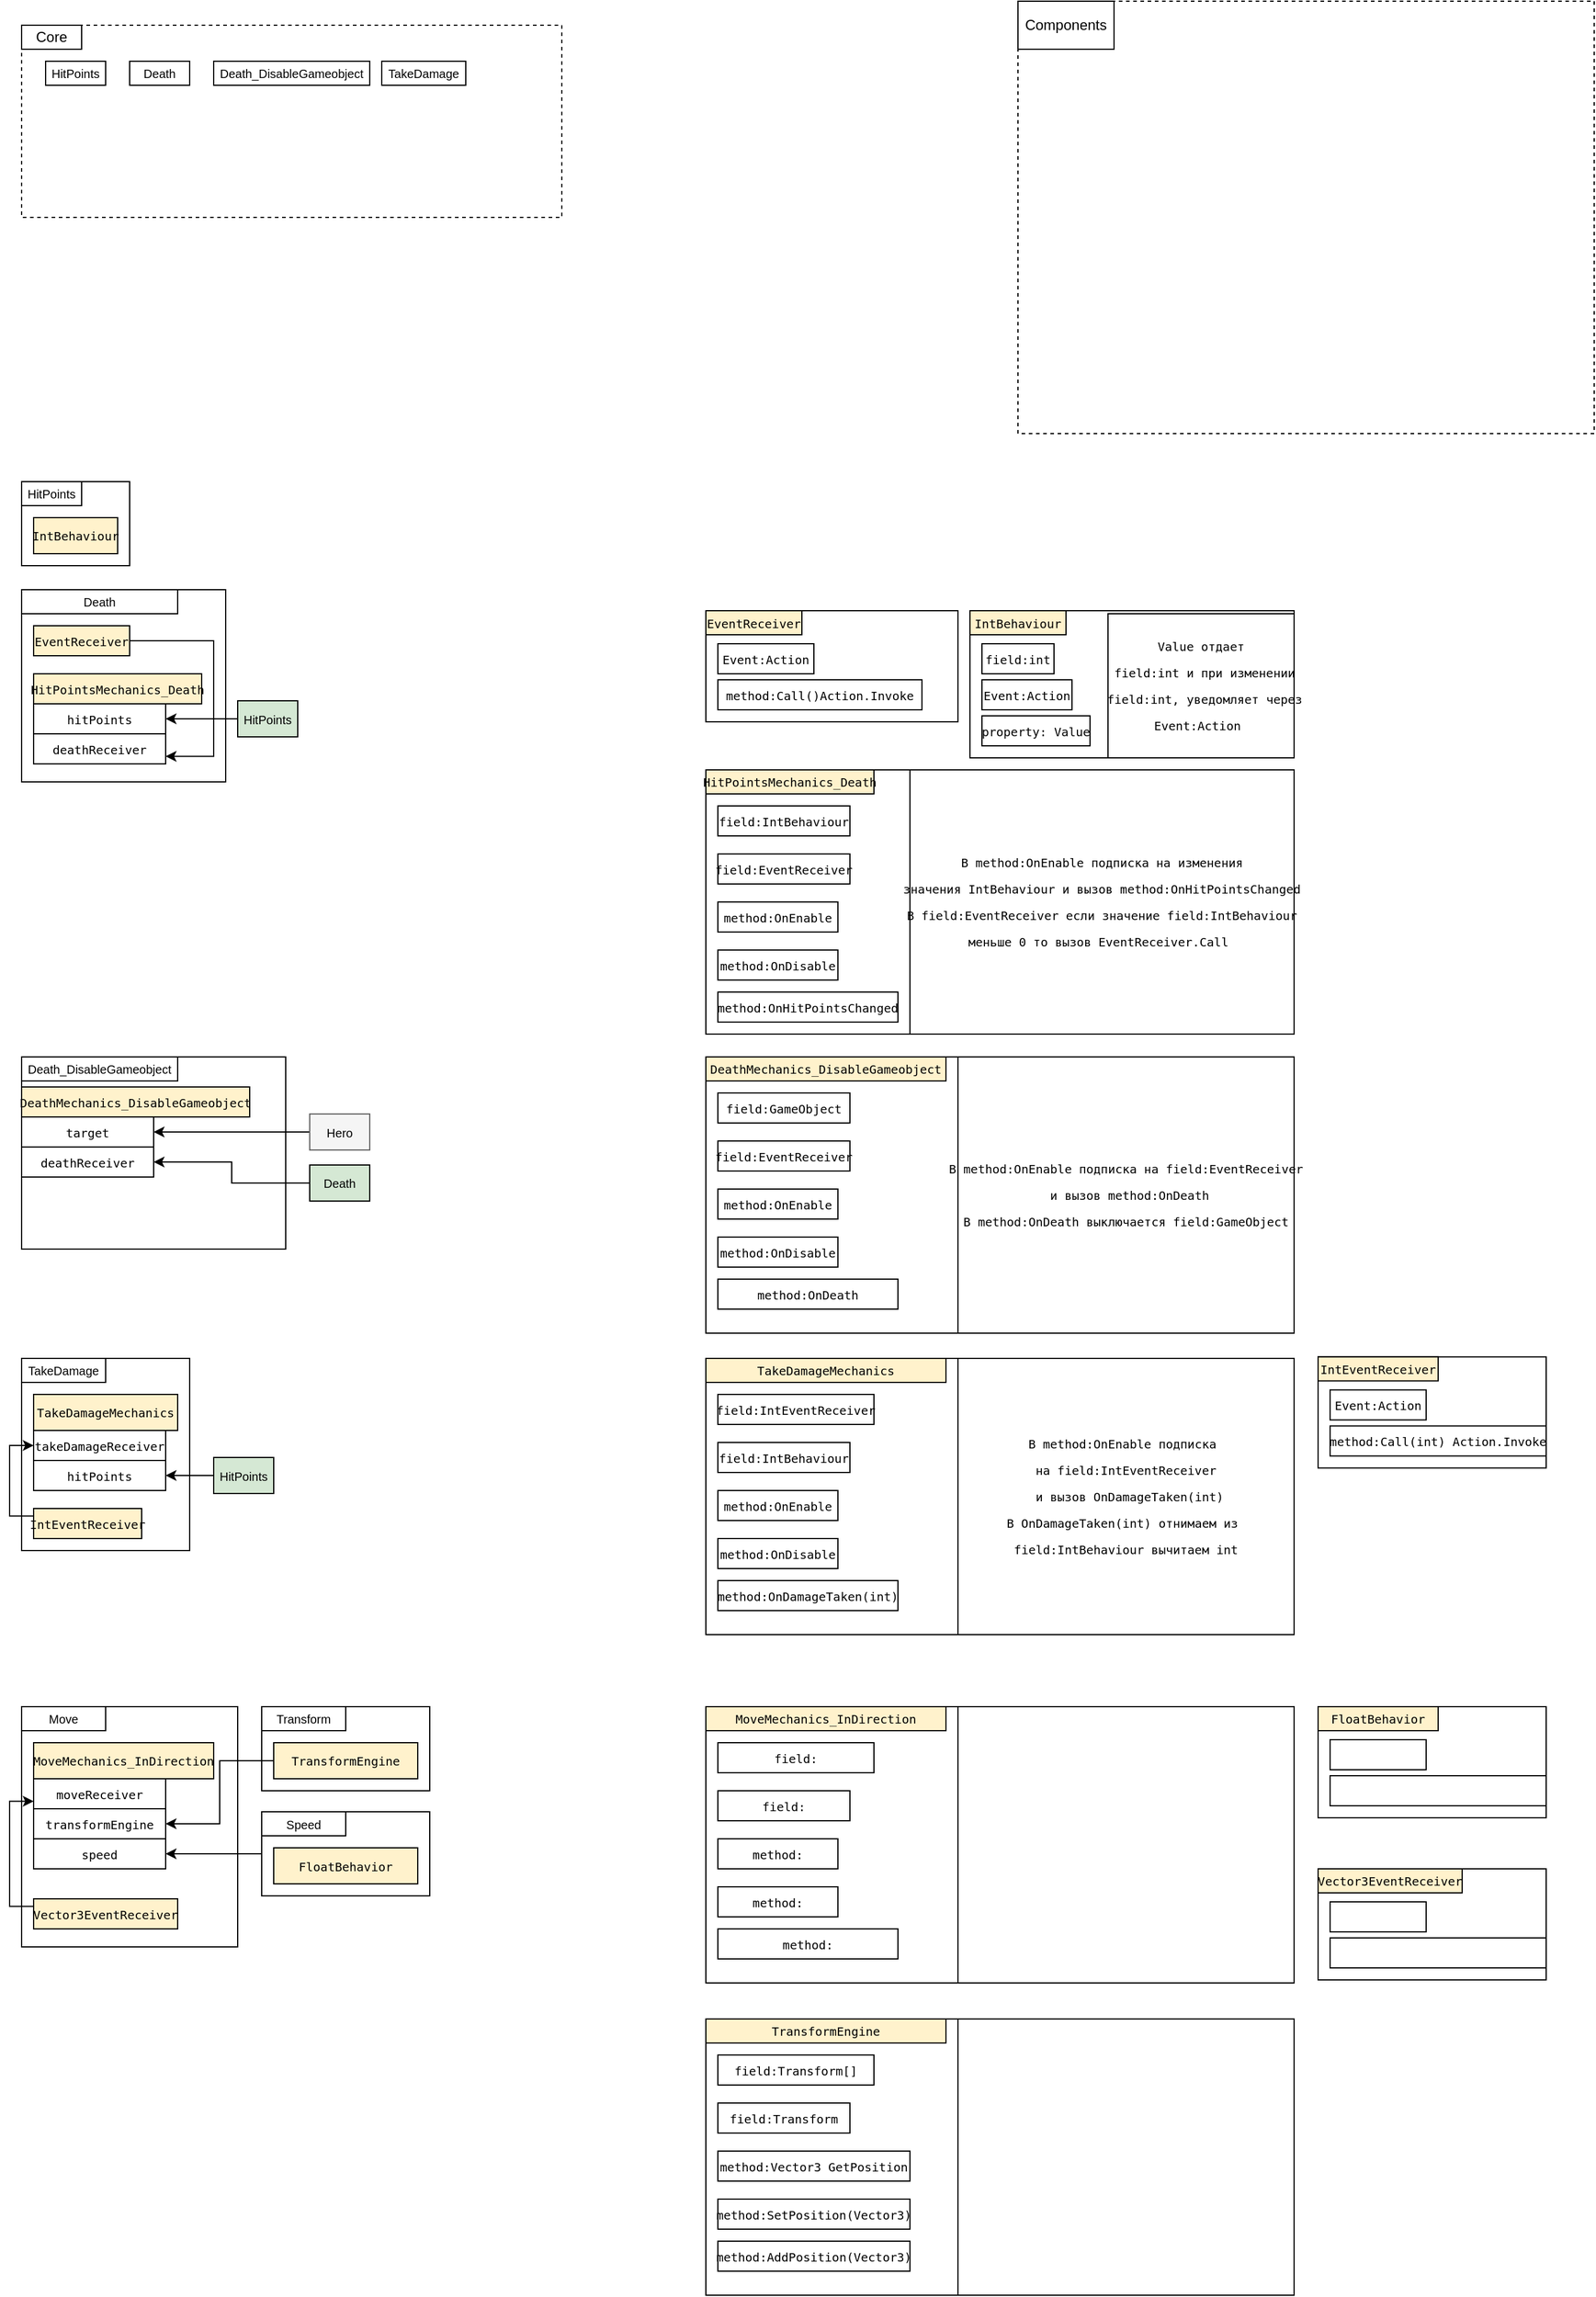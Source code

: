 <mxfile version="20.6.2" type="github">
  <diagram id="COCgU2y_MPERz97JsO5c" name="Страница 1">
    <mxGraphModel dx="1422" dy="762" grid="1" gridSize="10" guides="1" tooltips="1" connect="1" arrows="1" fold="1" page="1" pageScale="1" pageWidth="827" pageHeight="1169" math="0" shadow="0">
      <root>
        <mxCell id="0" />
        <mxCell id="1" parent="0" />
        <mxCell id="kXSp-0wj3QZkAN32-yHx-2" value="" style="rounded=0;whiteSpace=wrap;html=1;fillColor=none;fontColor=#000000;strokeColor=#000000;dashed=1;labelBackgroundColor=none;" parent="1" vertex="1">
          <mxGeometry x="80" y="80" width="450" height="160" as="geometry" />
        </mxCell>
        <mxCell id="kXSp-0wj3QZkAN32-yHx-3" value="Core" style="text;html=1;strokeColor=#000000;fillColor=none;align=center;verticalAlign=middle;whiteSpace=wrap;rounded=0;fontColor=#000000;labelBackgroundColor=none;" parent="1" vertex="1">
          <mxGeometry x="80" y="80" width="50" height="20" as="geometry" />
        </mxCell>
        <mxCell id="kXSp-0wj3QZkAN32-yHx-14" value="" style="rounded=0;whiteSpace=wrap;html=1;fillColor=none;fontColor=#000000;strokeColor=#000000;dashed=1;labelBackgroundColor=none;" parent="1" vertex="1">
          <mxGeometry x="910" y="60" width="480" height="360" as="geometry" />
        </mxCell>
        <mxCell id="kXSp-0wj3QZkAN32-yHx-15" value="Components" style="text;html=1;strokeColor=#000000;fillColor=none;align=center;verticalAlign=middle;whiteSpace=wrap;rounded=0;fontColor=#000000;labelBackgroundColor=none;" parent="1" vertex="1">
          <mxGeometry x="910" y="60" width="80" height="40" as="geometry" />
        </mxCell>
        <mxCell id="kXSp-0wj3QZkAN32-yHx-43" value="" style="rounded=0;whiteSpace=wrap;html=1;strokeColor=#000000;fontSize=10;fillColor=none;fontColor=#000000;labelBackgroundColor=none;" parent="1" vertex="1">
          <mxGeometry x="80" y="460" width="90" height="70" as="geometry" />
        </mxCell>
        <mxCell id="kXSp-0wj3QZkAN32-yHx-46" value="HitPoints" style="rounded=0;whiteSpace=wrap;html=1;strokeColor=#000000;fontSize=10;fillColor=none;fontColor=#000000;labelBackgroundColor=none;" parent="1" vertex="1">
          <mxGeometry x="80" y="460" width="50" height="20" as="geometry" />
        </mxCell>
        <mxCell id="kXSp-0wj3QZkAN32-yHx-49" value="&lt;pre style=&quot;font-family: Consolas, monospace;&quot;&gt;IntBehaviour&lt;/pre&gt;" style="rounded=0;whiteSpace=wrap;html=1;strokeColor=#000000;fontSize=10;fillColor=#fff2cc;labelBackgroundColor=none;fontColor=#000000;" parent="1" vertex="1">
          <mxGeometry x="90" y="490" width="70" height="30" as="geometry" />
        </mxCell>
        <mxCell id="kXSp-0wj3QZkAN32-yHx-70" value="" style="rounded=0;whiteSpace=wrap;html=1;strokeColor=#000000;fontSize=10;fillColor=none;fontColor=#000000;labelBackgroundColor=none;" parent="1" vertex="1">
          <mxGeometry x="650" y="700" width="490" height="220" as="geometry" />
        </mxCell>
        <mxCell id="kXSp-0wj3QZkAN32-yHx-71" value="&lt;pre style=&quot;font-family: Consolas, monospace;&quot;&gt;HitPointsMechanics_Death&lt;/pre&gt;" style="rounded=0;whiteSpace=wrap;html=1;strokeColor=#000000;fontSize=10;fillColor=#fff2cc;labelBackgroundColor=none;fontColor=#000000;" parent="1" vertex="1">
          <mxGeometry x="650" y="700" width="140" height="20" as="geometry" />
        </mxCell>
        <mxCell id="kXSp-0wj3QZkAN32-yHx-72" style="edgeStyle=orthogonalEdgeStyle;rounded=0;orthogonalLoop=1;jettySize=auto;html=1;exitX=1;exitY=0.5;exitDx=0;exitDy=0;fontSize=10;" parent="1" edge="1">
          <mxGeometry relative="1" as="geometry">
            <mxPoint x="170" y="605" as="sourcePoint" />
          </mxGeometry>
        </mxCell>
        <mxCell id="kXSp-0wj3QZkAN32-yHx-79" style="edgeStyle=orthogonalEdgeStyle;rounded=0;orthogonalLoop=1;jettySize=auto;html=1;exitX=1;exitY=0.75;exitDx=0;exitDy=0;entryX=-0.03;entryY=0.67;entryDx=0;entryDy=0;entryPerimeter=0;fontSize=10;" parent="1" edge="1">
          <mxGeometry relative="1" as="geometry">
            <mxPoint x="170" y="612.5" as="sourcePoint" />
          </mxGeometry>
        </mxCell>
        <mxCell id="kXSp-0wj3QZkAN32-yHx-81" value="&lt;pre style=&quot;font-family: Consolas, monospace;&quot;&gt;&lt;pre style=&quot;font-family: Consolas, monospace;&quot;&gt;field:IntBehaviour&lt;/pre&gt;&lt;/pre&gt;" style="rounded=0;whiteSpace=wrap;html=1;strokeColor=#000000;fontSize=10;fillColor=none;fontColor=#000000;labelBackgroundColor=none;" parent="1" vertex="1">
          <mxGeometry x="660" y="730" width="110" height="25" as="geometry" />
        </mxCell>
        <mxCell id="kXSp-0wj3QZkAN32-yHx-83" value="&lt;pre style=&quot;font-family: Consolas, monospace;&quot;&gt;&lt;pre style=&quot;font-family: Consolas, monospace;&quot;&gt;field:EventReceiver&lt;/pre&gt;&lt;/pre&gt;" style="rounded=0;whiteSpace=wrap;html=1;strokeColor=#000000;fontSize=10;fillColor=none;fontColor=#000000;labelBackgroundColor=none;" parent="1" vertex="1">
          <mxGeometry x="660" y="770" width="110" height="25" as="geometry" />
        </mxCell>
        <mxCell id="kXSp-0wj3QZkAN32-yHx-191" style="edgeStyle=orthogonalEdgeStyle;rounded=0;orthogonalLoop=1;jettySize=auto;html=1;exitX=0;exitY=0.5;exitDx=0;exitDy=0;entryX=1;entryY=0.5;entryDx=0;entryDy=0;labelBackgroundColor=none;fontSize=10;fontColor=#000000;strokeColor=#000000;" parent="1" source="kXSp-0wj3QZkAN32-yHx-86" target="kXSp-0wj3QZkAN32-yHx-189" edge="1">
          <mxGeometry relative="1" as="geometry" />
        </mxCell>
        <mxCell id="kXSp-0wj3QZkAN32-yHx-86" value="&lt;pre style=&quot;font-family: Consolas, monospace;&quot;&gt;&lt;pre style=&quot;font-family: Consolas, monospace;&quot;&gt;&lt;span style=&quot;font-family: Helvetica;&quot;&gt;HitPoints&lt;/span&gt;&lt;br&gt;&lt;/pre&gt;&lt;/pre&gt;" style="rounded=0;whiteSpace=wrap;html=1;strokeColor=#000000;fontSize=10;fillColor=#d5e8d4;labelBackgroundColor=none;fontColor=#000000;" parent="1" vertex="1">
          <mxGeometry x="260" y="642.5" width="50" height="30" as="geometry" />
        </mxCell>
        <mxCell id="kXSp-0wj3QZkAN32-yHx-89" value="&lt;pre style=&quot;font-family: Consolas, monospace;&quot;&gt;&lt;pre style=&quot;font-family: Consolas, monospace;&quot;&gt;&lt;span style=&quot;&quot;&gt;method:&lt;/span&gt;OnHitPointsChanged&lt;/pre&gt;&lt;/pre&gt;" style="rounded=0;whiteSpace=wrap;html=1;strokeColor=#000000;fontSize=10;fillColor=none;fontColor=#000000;labelBackgroundColor=none;" parent="1" vertex="1">
          <mxGeometry x="660" y="885" width="150" height="25" as="geometry" />
        </mxCell>
        <mxCell id="kXSp-0wj3QZkAN32-yHx-108" value="" style="rounded=0;whiteSpace=wrap;html=1;strokeColor=#000000;fontSize=10;fillColor=none;fontColor=#000000;labelBackgroundColor=none;" parent="1" vertex="1">
          <mxGeometry x="80" y="550" width="170" height="160" as="geometry" />
        </mxCell>
        <mxCell id="kXSp-0wj3QZkAN32-yHx-109" value="Death" style="rounded=0;whiteSpace=wrap;html=1;strokeColor=#000000;fontSize=10;fillColor=none;fontColor=#000000;labelBackgroundColor=none;" parent="1" vertex="1">
          <mxGeometry x="80" y="550" width="130" height="20" as="geometry" />
        </mxCell>
        <mxCell id="kXSp-0wj3QZkAN32-yHx-121" value="&lt;pre style=&quot;font-family: Consolas, monospace;&quot;&gt;&lt;pre style=&quot;font-family: Consolas, monospace;&quot;&gt;method:&lt;span style=&quot;&quot;&gt;OnDisable&lt;/span&gt;&lt;/pre&gt;&lt;/pre&gt;" style="rounded=0;whiteSpace=wrap;html=1;strokeColor=#000000;fontSize=10;fillColor=none;fontColor=#000000;labelBackgroundColor=none;" parent="1" vertex="1">
          <mxGeometry x="660" y="850" width="100" height="25" as="geometry" />
        </mxCell>
        <mxCell id="kXSp-0wj3QZkAN32-yHx-132" value="" style="rounded=0;whiteSpace=wrap;html=1;strokeColor=#000000;fontSize=10;fillColor=none;fontColor=#000000;labelBackgroundColor=none;" parent="1" vertex="1">
          <mxGeometry x="650" y="567.5" width="210" height="92.5" as="geometry" />
        </mxCell>
        <mxCell id="kXSp-0wj3QZkAN32-yHx-133" value="&lt;pre style=&quot;font-family: Consolas, monospace;&quot;&gt;EventReceiver&lt;/pre&gt;" style="rounded=0;whiteSpace=wrap;html=1;strokeColor=#000000;fontSize=10;fillColor=#fff2cc;labelBackgroundColor=none;fontColor=#000000;" parent="1" vertex="1">
          <mxGeometry x="650" y="567.5" width="80" height="20" as="geometry" />
        </mxCell>
        <mxCell id="kXSp-0wj3QZkAN32-yHx-135" value="&lt;pre style=&quot;font-family: Consolas, monospace;&quot;&gt;&lt;pre style=&quot;font-family: Consolas, monospace;&quot;&gt;&lt;span style=&quot;&quot;&gt;Event:&lt;/span&gt;Action&lt;/pre&gt;&lt;/pre&gt;" style="rounded=0;whiteSpace=wrap;html=1;strokeColor=#000000;fontSize=10;fillColor=none;fontColor=#000000;labelBackgroundColor=none;" parent="1" vertex="1">
          <mxGeometry x="660" y="595" width="80" height="25" as="geometry" />
        </mxCell>
        <mxCell id="kXSp-0wj3QZkAN32-yHx-136" value="&lt;pre style=&quot;font-family: Consolas, monospace;&quot;&gt;&lt;pre style=&quot;font-family: Consolas, monospace;&quot;&gt;method:Call()Action.Invoke&lt;/pre&gt;&lt;/pre&gt;" style="rounded=0;whiteSpace=wrap;html=1;strokeColor=#000000;fontSize=10;fillColor=none;fontColor=#000000;labelBackgroundColor=none;" parent="1" vertex="1">
          <mxGeometry x="660" y="625" width="170" height="25" as="geometry" />
        </mxCell>
        <mxCell id="kXSp-0wj3QZkAN32-yHx-137" value="" style="rounded=0;whiteSpace=wrap;html=1;strokeColor=#000000;fontSize=10;fillColor=none;fontColor=#000000;labelBackgroundColor=none;" parent="1" vertex="1">
          <mxGeometry x="870" y="567.5" width="270" height="122.5" as="geometry" />
        </mxCell>
        <mxCell id="kXSp-0wj3QZkAN32-yHx-138" value="&lt;pre style=&quot;font-family: Consolas, monospace;&quot;&gt;IntBehaviour&lt;/pre&gt;" style="rounded=0;whiteSpace=wrap;html=1;strokeColor=#000000;fontSize=10;fillColor=#fff2cc;labelBackgroundColor=none;fontColor=#000000;" parent="1" vertex="1">
          <mxGeometry x="870" y="567.5" width="80" height="20" as="geometry" />
        </mxCell>
        <mxCell id="kXSp-0wj3QZkAN32-yHx-139" value="&lt;pre style=&quot;font-family: Consolas, monospace;&quot;&gt;&lt;pre style=&quot;font-family: Consolas, monospace;&quot;&gt;&lt;pre style=&quot;font-family: Consolas, monospace;&quot;&gt;field:&lt;span style=&quot;&quot;&gt;int&lt;/span&gt;&lt;/pre&gt;&lt;/pre&gt;&lt;/pre&gt;" style="rounded=0;whiteSpace=wrap;html=1;strokeColor=#000000;fontSize=10;fillColor=none;fontColor=#000000;labelBackgroundColor=none;" parent="1" vertex="1">
          <mxGeometry x="880" y="595" width="60" height="25" as="geometry" />
        </mxCell>
        <mxCell id="kXSp-0wj3QZkAN32-yHx-140" value="&lt;pre style=&quot;font-family: Consolas, monospace;&quot;&gt;&lt;pre style=&quot;font-family: Consolas, monospace;&quot;&gt;&lt;pre style=&quot;font-family: Consolas, monospace;&quot;&gt;Event:Action&lt;/pre&gt;&lt;/pre&gt;&lt;/pre&gt;" style="rounded=0;whiteSpace=wrap;html=1;strokeColor=#000000;fontSize=10;fillColor=none;fontColor=#000000;labelBackgroundColor=none;" parent="1" vertex="1">
          <mxGeometry x="880" y="625" width="75" height="25" as="geometry" />
        </mxCell>
        <mxCell id="kXSp-0wj3QZkAN32-yHx-141" value="&lt;pre style=&quot;font-family: Consolas, monospace;&quot;&gt;&lt;pre style=&quot;font-family: Consolas, monospace;&quot;&gt;&lt;pre style=&quot;font-family: Consolas, monospace;&quot;&gt;&lt;pre style=&quot;font-family: Consolas, monospace;&quot;&gt;&lt;span style=&quot;&quot;&gt;property: &lt;/span&gt;Value&lt;/pre&gt;&lt;/pre&gt;&lt;/pre&gt;&lt;/pre&gt;" style="rounded=0;whiteSpace=wrap;html=1;strokeColor=#000000;fontSize=10;fillColor=none;fontColor=#000000;labelBackgroundColor=none;" parent="1" vertex="1">
          <mxGeometry x="880" y="655" width="90" height="25" as="geometry" />
        </mxCell>
        <mxCell id="kXSp-0wj3QZkAN32-yHx-192" style="edgeStyle=orthogonalEdgeStyle;rounded=0;orthogonalLoop=1;jettySize=auto;html=1;exitX=1;exitY=0.5;exitDx=0;exitDy=0;entryX=1;entryY=0.75;entryDx=0;entryDy=0;labelBackgroundColor=none;fontSize=10;fontColor=#000000;strokeColor=#000000;" parent="1" source="kXSp-0wj3QZkAN32-yHx-161" target="kXSp-0wj3QZkAN32-yHx-190" edge="1">
          <mxGeometry relative="1" as="geometry">
            <Array as="points">
              <mxPoint x="240" y="593" />
              <mxPoint x="240" y="689" />
            </Array>
          </mxGeometry>
        </mxCell>
        <mxCell id="kXSp-0wj3QZkAN32-yHx-161" value="&lt;pre style=&quot;font-family: Consolas, monospace;&quot;&gt;&lt;pre style=&quot;font-family: Consolas, monospace;&quot;&gt;EventReceiver&lt;/pre&gt;&lt;/pre&gt;" style="rounded=0;whiteSpace=wrap;html=1;strokeColor=#000000;fontSize=10;fillColor=#fff2cc;labelBackgroundColor=none;fontColor=#000000;" parent="1" vertex="1">
          <mxGeometry x="90" y="580" width="80" height="25" as="geometry" />
        </mxCell>
        <mxCell id="kXSp-0wj3QZkAN32-yHx-174" value="&lt;pre style=&quot;font-family: Consolas, monospace;&quot;&gt;&lt;pre style=&quot;font-family: Consolas, monospace;&quot;&gt;method:&lt;span style=&quot;&quot;&gt;OnEnable&lt;/span&gt;&lt;/pre&gt;&lt;/pre&gt;" style="rounded=0;whiteSpace=wrap;html=1;strokeColor=#000000;fontSize=10;fillColor=none;fontColor=#000000;labelBackgroundColor=none;" parent="1" vertex="1">
          <mxGeometry x="660" y="810" width="100" height="25" as="geometry" />
        </mxCell>
        <mxCell id="kXSp-0wj3QZkAN32-yHx-176" value="HitPoints" style="rounded=0;whiteSpace=wrap;html=1;strokeColor=#000000;fontSize=10;fillColor=none;fontColor=#000000;labelBackgroundColor=none;" parent="1" vertex="1">
          <mxGeometry x="100" y="110" width="50" height="20" as="geometry" />
        </mxCell>
        <mxCell id="kXSp-0wj3QZkAN32-yHx-188" value="&lt;pre style=&quot;font-family: Consolas, monospace;&quot;&gt;&lt;pre style=&quot;font-family: Consolas, monospace;&quot;&gt;HitPointsMechanics_Death&lt;/pre&gt;&lt;/pre&gt;" style="rounded=0;whiteSpace=wrap;html=1;strokeColor=#000000;fontSize=10;fillColor=#fff2cc;labelBackgroundColor=none;fontColor=#000000;" parent="1" vertex="1">
          <mxGeometry x="90" y="620" width="140" height="25" as="geometry" />
        </mxCell>
        <mxCell id="kXSp-0wj3QZkAN32-yHx-189" value="&lt;pre style=&quot;font-family: Consolas, monospace;&quot;&gt;&lt;pre style=&quot;font-family: Consolas, monospace;&quot;&gt;&lt;pre style=&quot;font-family: Consolas, monospace;&quot;&gt;&lt;span style=&quot;&quot;&gt;hitPoints&lt;/span&gt;&lt;/pre&gt;&lt;/pre&gt;&lt;/pre&gt;" style="rounded=0;whiteSpace=wrap;html=1;strokeColor=#000000;fontSize=10;fillColor=none;fontColor=#000000;labelBackgroundColor=none;" parent="1" vertex="1">
          <mxGeometry x="90" y="645" width="110" height="25" as="geometry" />
        </mxCell>
        <mxCell id="kXSp-0wj3QZkAN32-yHx-190" value="&lt;pre style=&quot;font-family: Consolas, monospace;&quot;&gt;&lt;pre style=&quot;font-family: Consolas, monospace;&quot;&gt;&lt;pre style=&quot;font-family: Consolas, monospace;&quot;&gt;deathReceiver&lt;/pre&gt;&lt;/pre&gt;&lt;/pre&gt;" style="rounded=0;whiteSpace=wrap;html=1;strokeColor=#000000;fontSize=10;fillColor=none;fontColor=#000000;labelBackgroundColor=none;" parent="1" vertex="1">
          <mxGeometry x="90" y="670" width="110" height="25" as="geometry" />
        </mxCell>
        <mxCell id="kXSp-0wj3QZkAN32-yHx-195" value="" style="rounded=0;whiteSpace=wrap;html=1;strokeColor=#000000;fontSize=10;fillColor=none;fontColor=#000000;labelBackgroundColor=none;" parent="1" vertex="1">
          <mxGeometry x="650" y="939" width="490" height="230" as="geometry" />
        </mxCell>
        <mxCell id="kXSp-0wj3QZkAN32-yHx-196" value="&lt;pre style=&quot;font-family: Consolas, monospace;&quot;&gt;&lt;pre style=&quot;font-family: Consolas, monospace;&quot;&gt;&lt;span style=&quot;&quot;&gt;DeathMechanics_DisableGameobject&lt;/span&gt;&lt;/pre&gt;&lt;/pre&gt;" style="rounded=0;whiteSpace=wrap;html=1;strokeColor=#000000;fontSize=10;fillColor=#fff2cc;labelBackgroundColor=none;fontColor=#000000;" parent="1" vertex="1">
          <mxGeometry x="650" y="939" width="200" height="20" as="geometry" />
        </mxCell>
        <mxCell id="kXSp-0wj3QZkAN32-yHx-198" value="&lt;pre style=&quot;font-family: Consolas, monospace;&quot;&gt;&lt;pre style=&quot;font-family: Consolas, monospace;&quot;&gt;field:GameObject&lt;/pre&gt;&lt;/pre&gt;" style="rounded=0;whiteSpace=wrap;html=1;strokeColor=#000000;fontSize=10;fillColor=none;fontColor=#000000;labelBackgroundColor=none;" parent="1" vertex="1">
          <mxGeometry x="660" y="969" width="110" height="25" as="geometry" />
        </mxCell>
        <mxCell id="kXSp-0wj3QZkAN32-yHx-199" value="&lt;pre style=&quot;font-family: Consolas, monospace;&quot;&gt;&lt;pre style=&quot;font-family: Consolas, monospace;&quot;&gt;field:EventReceiver&lt;/pre&gt;&lt;/pre&gt;" style="rounded=0;whiteSpace=wrap;html=1;strokeColor=#000000;fontSize=10;fillColor=none;fontColor=#000000;labelBackgroundColor=none;" parent="1" vertex="1">
          <mxGeometry x="660" y="1009" width="110" height="25" as="geometry" />
        </mxCell>
        <mxCell id="kXSp-0wj3QZkAN32-yHx-201" value="&lt;pre style=&quot;font-family: Consolas, monospace;&quot;&gt;&lt;pre style=&quot;font-family: Consolas, monospace;&quot;&gt;&lt;span style=&quot;&quot;&gt;method:&lt;/span&gt;OnDeath&lt;/pre&gt;&lt;/pre&gt;" style="rounded=0;whiteSpace=wrap;html=1;strokeColor=#000000;fontSize=10;fillColor=none;fontColor=#000000;labelBackgroundColor=none;" parent="1" vertex="1">
          <mxGeometry x="660" y="1124" width="150" height="25" as="geometry" />
        </mxCell>
        <mxCell id="kXSp-0wj3QZkAN32-yHx-203" value="&lt;pre style=&quot;font-family: Consolas, monospace;&quot;&gt;&lt;pre style=&quot;font-family: Consolas, monospace;&quot;&gt;method:&lt;span style=&quot;&quot;&gt;OnDisable&lt;/span&gt;&lt;/pre&gt;&lt;/pre&gt;" style="rounded=0;whiteSpace=wrap;html=1;strokeColor=#000000;fontSize=10;fillColor=none;fontColor=#000000;labelBackgroundColor=none;" parent="1" vertex="1">
          <mxGeometry x="660" y="1089" width="100" height="25" as="geometry" />
        </mxCell>
        <mxCell id="kXSp-0wj3QZkAN32-yHx-205" value="&lt;pre style=&quot;font-family: Consolas, monospace;&quot;&gt;&lt;pre style=&quot;font-family: Consolas, monospace;&quot;&gt;method:&lt;span style=&quot;&quot;&gt;OnEnable&lt;/span&gt;&lt;/pre&gt;&lt;/pre&gt;" style="rounded=0;whiteSpace=wrap;html=1;strokeColor=#000000;fontSize=10;fillColor=none;fontColor=#000000;labelBackgroundColor=none;" parent="1" vertex="1">
          <mxGeometry x="660" y="1049" width="100" height="25" as="geometry" />
        </mxCell>
        <mxCell id="kXSp-0wj3QZkAN32-yHx-214" value="&lt;pre style=&quot;font-family: Consolas, monospace;&quot;&gt;&lt;pre style=&quot;font-family: Consolas, monospace;&quot;&gt;&lt;pre style=&quot;font-family: Consolas, monospace;&quot;&gt;&lt;span style=&quot;&quot;&gt;Value&lt;/span&gt; отдает&lt;/pre&gt;&lt;pre style=&quot;font-family: Consolas, monospace;&quot;&gt; field:&lt;span style=&quot;&quot;&gt;int и при изменении&lt;/span&gt;&lt;/pre&gt;&lt;pre style=&quot;font-family: Consolas, monospace;&quot;&gt;&lt;span style=&quot;&quot;&gt; &lt;/span&gt;field:&lt;span style=&quot;&quot;&gt;int, уведомляет через&lt;/span&gt;&lt;/pre&gt;&lt;pre style=&quot;font-family: Consolas, monospace;&quot;&gt;Event:Action&lt;span style=&quot;&quot;&gt; &lt;/span&gt;&lt;/pre&gt;&lt;/pre&gt;&lt;/pre&gt;" style="rounded=0;whiteSpace=wrap;html=1;strokeColor=#000000;fontSize=10;fillColor=none;fontColor=#000000;labelBackgroundColor=none;" parent="1" vertex="1">
          <mxGeometry x="985" y="570" width="155" height="120" as="geometry" />
        </mxCell>
        <mxCell id="kXSp-0wj3QZkAN32-yHx-215" value="&lt;pre style=&quot;font-family: Consolas, monospace;&quot;&gt;&lt;pre style=&quot;font-family: Consolas, monospace;&quot;&gt;В method:OnEnable подписка на изменения&lt;/pre&gt;&lt;pre style=&quot;font-family: Consolas, monospace;&quot;&gt; значения IntBehaviour и вызов method:&lt;span style=&quot;&quot;&gt;OnHitPointsChanged&lt;/span&gt; &lt;/pre&gt;&lt;pre style=&quot;font-family: Consolas, monospace;&quot;&gt;В field:EventReceiver если значение field:IntBehaviour&lt;/pre&gt;&lt;pre style=&quot;font-family: Consolas, monospace;&quot;&gt;меньше 0 то вызов EventReceiver.Call &lt;/pre&gt;&lt;/pre&gt;" style="rounded=0;whiteSpace=wrap;html=1;strokeColor=#000000;fontSize=10;fillColor=none;fontColor=#000000;labelBackgroundColor=none;" parent="1" vertex="1">
          <mxGeometry x="820" y="700" width="320" height="220" as="geometry" />
        </mxCell>
        <mxCell id="kXSp-0wj3QZkAN32-yHx-216" value="&lt;pre style=&quot;font-family: Consolas, monospace;&quot;&gt;&lt;pre style=&quot;font-family: Consolas, monospace;&quot;&gt;В method:OnEnable подписка на field:EventReceiver&lt;/pre&gt;&lt;pre style=&quot;font-family: Consolas, monospace;&quot;&gt; и вызов method:&lt;span style=&quot;&quot;&gt;OnDeath&lt;/span&gt;&lt;/pre&gt;&lt;pre style=&quot;font-family: Consolas, monospace;&quot;&gt;В method:&lt;span style=&quot;&quot;&gt;OnDeath выключается &lt;/span&gt;field:GameObject&lt;/pre&gt;&lt;/pre&gt;" style="rounded=0;whiteSpace=wrap;html=1;strokeColor=#000000;fontSize=10;fillColor=none;fontColor=#000000;labelBackgroundColor=none;" parent="1" vertex="1">
          <mxGeometry x="860" y="939" width="280" height="230" as="geometry" />
        </mxCell>
        <mxCell id="kXSp-0wj3QZkAN32-yHx-220" value="Death_DisableGameobject" style="rounded=0;whiteSpace=wrap;html=1;strokeColor=#000000;fontSize=10;fillColor=none;fontColor=#000000;labelBackgroundColor=none;" parent="1" vertex="1">
          <mxGeometry x="80" y="939" width="130" height="20" as="geometry" />
        </mxCell>
        <mxCell id="kXSp-0wj3QZkAN32-yHx-222" value="&lt;pre style=&quot;font-family: Consolas, monospace;&quot;&gt;&lt;pre style=&quot;font-family: Consolas, monospace;&quot;&gt;&lt;pre style=&quot;font-family: Consolas, monospace;&quot;&gt;&lt;span style=&quot;&quot;&gt;DeathMechanics_DisableGameobject&lt;/span&gt;&lt;/pre&gt;&lt;/pre&gt;&lt;/pre&gt;" style="rounded=0;whiteSpace=wrap;html=1;strokeColor=#000000;fontSize=10;fillColor=#fff2cc;labelBackgroundColor=none;fontColor=#000000;" parent="1" vertex="1">
          <mxGeometry x="80" y="964" width="190" height="25" as="geometry" />
        </mxCell>
        <mxCell id="kXSp-0wj3QZkAN32-yHx-219" value="" style="rounded=0;whiteSpace=wrap;html=1;strokeColor=#000000;fontSize=10;fillColor=none;fontColor=#000000;labelBackgroundColor=none;" parent="1" vertex="1">
          <mxGeometry x="80" y="939" width="220" height="160" as="geometry" />
        </mxCell>
        <mxCell id="kXSp-0wj3QZkAN32-yHx-229" value="&lt;pre style=&quot;font-family: Consolas, monospace;&quot;&gt;&lt;pre style=&quot;font-family: Consolas, monospace;&quot;&gt;&lt;pre style=&quot;font-family: Consolas, monospace;&quot;&gt;target&lt;/pre&gt;&lt;/pre&gt;&lt;/pre&gt;" style="rounded=0;whiteSpace=wrap;html=1;strokeColor=#000000;fontSize=10;fillColor=none;fontColor=#000000;labelBackgroundColor=none;" parent="1" vertex="1">
          <mxGeometry x="80" y="989" width="110" height="25" as="geometry" />
        </mxCell>
        <mxCell id="kXSp-0wj3QZkAN32-yHx-230" value="&lt;pre style=&quot;font-family: Consolas, monospace;&quot;&gt;&lt;pre style=&quot;font-family: Consolas, monospace;&quot;&gt;&lt;pre style=&quot;font-family: Consolas, monospace;&quot;&gt;&lt;pre style=&quot;font-family: Consolas, monospace;&quot;&gt;&lt;span style=&quot;&quot;&gt;deathReceiver&lt;/span&gt;&lt;/pre&gt;&lt;/pre&gt;&lt;/pre&gt;&lt;/pre&gt;" style="rounded=0;whiteSpace=wrap;html=1;strokeColor=#000000;fontSize=10;fillColor=none;fontColor=#000000;labelBackgroundColor=none;" parent="1" vertex="1">
          <mxGeometry x="80" y="1014" width="110" height="25" as="geometry" />
        </mxCell>
        <mxCell id="kXSp-0wj3QZkAN32-yHx-232" style="edgeStyle=orthogonalEdgeStyle;rounded=0;orthogonalLoop=1;jettySize=auto;html=1;exitX=0;exitY=0.5;exitDx=0;exitDy=0;entryX=1;entryY=0.5;entryDx=0;entryDy=0;labelBackgroundColor=none;strokeColor=#000000;fontSize=10;fontColor=#000000;" parent="1" source="kXSp-0wj3QZkAN32-yHx-231" target="kXSp-0wj3QZkAN32-yHx-229" edge="1">
          <mxGeometry relative="1" as="geometry" />
        </mxCell>
        <mxCell id="kXSp-0wj3QZkAN32-yHx-231" value="&lt;pre style=&quot;&quot;&gt;&lt;pre style=&quot;&quot;&gt;&lt;font face=&quot;Helvetica&quot;&gt;Hero&lt;/font&gt;&lt;/pre&gt;&lt;/pre&gt;" style="rounded=0;whiteSpace=wrap;html=1;strokeColor=#666666;fontSize=10;fillColor=#f5f5f5;labelBackgroundColor=none;fontColor=#000000;" parent="1" vertex="1">
          <mxGeometry x="320" y="986.5" width="50" height="30" as="geometry" />
        </mxCell>
        <mxCell id="kXSp-0wj3QZkAN32-yHx-234" style="edgeStyle=orthogonalEdgeStyle;rounded=0;orthogonalLoop=1;jettySize=auto;html=1;exitX=0;exitY=0.5;exitDx=0;exitDy=0;entryX=1;entryY=0.5;entryDx=0;entryDy=0;labelBackgroundColor=none;strokeColor=#000000;fontSize=10;fontColor=#000000;" parent="1" source="kXSp-0wj3QZkAN32-yHx-233" target="kXSp-0wj3QZkAN32-yHx-230" edge="1">
          <mxGeometry relative="1" as="geometry" />
        </mxCell>
        <mxCell id="kXSp-0wj3QZkAN32-yHx-233" value="&lt;pre style=&quot;font-family: Consolas, monospace;&quot;&gt;&lt;pre style=&quot;font-family: Consolas, monospace;&quot;&gt;&lt;span style=&quot;font-family: Helvetica;&quot;&gt;Death&lt;/span&gt;&lt;br&gt;&lt;/pre&gt;&lt;/pre&gt;" style="rounded=0;whiteSpace=wrap;html=1;strokeColor=#000000;fontSize=10;fillColor=#d5e8d4;labelBackgroundColor=none;fontColor=#000000;" parent="1" vertex="1">
          <mxGeometry x="320" y="1029" width="50" height="30" as="geometry" />
        </mxCell>
        <mxCell id="kXSp-0wj3QZkAN32-yHx-235" value="Death" style="rounded=0;whiteSpace=wrap;html=1;strokeColor=#000000;fontSize=10;fillColor=none;fontColor=#000000;labelBackgroundColor=none;" parent="1" vertex="1">
          <mxGeometry x="170" y="110" width="50" height="20" as="geometry" />
        </mxCell>
        <mxCell id="kXSp-0wj3QZkAN32-yHx-236" value="Death_DisableGameobject" style="rounded=0;whiteSpace=wrap;html=1;strokeColor=#000000;fontSize=10;fillColor=none;fontColor=#000000;labelBackgroundColor=none;" parent="1" vertex="1">
          <mxGeometry x="240" y="110" width="130" height="20" as="geometry" />
        </mxCell>
        <mxCell id="kXSp-0wj3QZkAN32-yHx-237" value="" style="rounded=0;whiteSpace=wrap;html=1;strokeColor=#000000;fontSize=10;fillColor=none;fontColor=#000000;labelBackgroundColor=none;" parent="1" vertex="1">
          <mxGeometry x="650" y="1190" width="490" height="230" as="geometry" />
        </mxCell>
        <mxCell id="kXSp-0wj3QZkAN32-yHx-238" value="&lt;pre style=&quot;font-family: Consolas, monospace;&quot;&gt;&lt;pre style=&quot;font-family: Consolas, monospace;&quot;&gt;&lt;pre style=&quot;font-family: Consolas, monospace;&quot;&gt;TakeDamageMechanics&lt;/pre&gt;&lt;/pre&gt;&lt;/pre&gt;" style="rounded=0;whiteSpace=wrap;html=1;strokeColor=#000000;fontSize=10;fillColor=#fff2cc;labelBackgroundColor=none;fontColor=#000000;" parent="1" vertex="1">
          <mxGeometry x="650" y="1190" width="200" height="20" as="geometry" />
        </mxCell>
        <mxCell id="kXSp-0wj3QZkAN32-yHx-239" value="&lt;pre style=&quot;font-family: Consolas, monospace;&quot;&gt;&lt;pre style=&quot;font-family: Consolas, monospace;&quot;&gt;field:IntEventReceiver&lt;/pre&gt;&lt;/pre&gt;" style="rounded=0;whiteSpace=wrap;html=1;strokeColor=#000000;fontSize=10;fillColor=none;fontColor=#000000;labelBackgroundColor=none;" parent="1" vertex="1">
          <mxGeometry x="660" y="1220" width="130" height="25" as="geometry" />
        </mxCell>
        <mxCell id="kXSp-0wj3QZkAN32-yHx-240" value="&lt;pre style=&quot;font-family: Consolas, monospace;&quot;&gt;&lt;pre style=&quot;font-family: Consolas, monospace;&quot;&gt;field:IntBehaviour&lt;/pre&gt;&lt;/pre&gt;" style="rounded=0;whiteSpace=wrap;html=1;strokeColor=#000000;fontSize=10;fillColor=none;fontColor=#000000;labelBackgroundColor=none;" parent="1" vertex="1">
          <mxGeometry x="660" y="1260" width="110" height="25" as="geometry" />
        </mxCell>
        <mxCell id="kXSp-0wj3QZkAN32-yHx-241" value="&lt;pre style=&quot;font-family: Consolas, monospace;&quot;&gt;&lt;pre style=&quot;font-family: Consolas, monospace;&quot;&gt;&lt;span style=&quot;&quot;&gt;method:&lt;/span&gt;OnDamageTaken&lt;span style=&quot;&quot;&gt;(&lt;/span&gt;&lt;span style=&quot;&quot;&gt;int&lt;/span&gt;&lt;span style=&quot;&quot;&gt;)&lt;/span&gt;&lt;/pre&gt;&lt;/pre&gt;" style="rounded=0;whiteSpace=wrap;html=1;strokeColor=#000000;fontSize=10;fillColor=none;fontColor=#000000;labelBackgroundColor=none;" parent="1" vertex="1">
          <mxGeometry x="660" y="1375" width="150" height="25" as="geometry" />
        </mxCell>
        <mxCell id="kXSp-0wj3QZkAN32-yHx-242" value="&lt;pre style=&quot;font-family: Consolas, monospace;&quot;&gt;&lt;pre style=&quot;font-family: Consolas, monospace;&quot;&gt;method:&lt;span style=&quot;&quot;&gt;OnDisable&lt;/span&gt;&lt;/pre&gt;&lt;/pre&gt;" style="rounded=0;whiteSpace=wrap;html=1;strokeColor=#000000;fontSize=10;fillColor=none;fontColor=#000000;labelBackgroundColor=none;" parent="1" vertex="1">
          <mxGeometry x="660" y="1340" width="100" height="25" as="geometry" />
        </mxCell>
        <mxCell id="kXSp-0wj3QZkAN32-yHx-243" value="&lt;pre style=&quot;font-family: Consolas, monospace;&quot;&gt;&lt;pre style=&quot;font-family: Consolas, monospace;&quot;&gt;method:&lt;span style=&quot;&quot;&gt;OnEnable&lt;/span&gt;&lt;/pre&gt;&lt;/pre&gt;" style="rounded=0;whiteSpace=wrap;html=1;strokeColor=#000000;fontSize=10;fillColor=none;fontColor=#000000;labelBackgroundColor=none;" parent="1" vertex="1">
          <mxGeometry x="660" y="1300" width="100" height="25" as="geometry" />
        </mxCell>
        <mxCell id="kXSp-0wj3QZkAN32-yHx-244" value="&lt;pre style=&quot;font-family: Consolas, monospace;&quot;&gt;&lt;pre style=&quot;font-family: Consolas, monospace;&quot;&gt;В method:OnEnable подписка &lt;/pre&gt;&lt;pre style=&quot;font-family: Consolas, monospace;&quot;&gt;на field:IntEventReceiver&lt;/pre&gt;&lt;pre style=&quot;font-family: Consolas, monospace;&quot;&gt; и вызов OnDamageTaken&lt;span style=&quot;&quot;&gt;(&lt;/span&gt;&lt;span style=&quot;&quot;&gt;int&lt;/span&gt;&lt;span style=&quot;&quot;&gt;)&lt;/span&gt;&lt;/pre&gt;&lt;pre style=&quot;font-family: Consolas, monospace;&quot;&gt;В OnDamageTaken&lt;span style=&quot;&quot;&gt;(&lt;/span&gt;&lt;span style=&quot;&quot;&gt;int&lt;/span&gt;&lt;span style=&quot;&quot;&gt;)&lt;/span&gt; отнимаем из &lt;/pre&gt;&lt;pre style=&quot;font-family: Consolas, monospace;&quot;&gt;field:IntBehaviour вычитаем int&lt;/pre&gt;&lt;/pre&gt;" style="rounded=0;whiteSpace=wrap;html=1;strokeColor=#000000;fontSize=10;fillColor=none;fontColor=#000000;labelBackgroundColor=none;" parent="1" vertex="1">
          <mxGeometry x="860" y="1190" width="280" height="230" as="geometry" />
        </mxCell>
        <mxCell id="kXSp-0wj3QZkAN32-yHx-245" value="" style="rounded=0;whiteSpace=wrap;html=1;strokeColor=#000000;fontSize=10;fillColor=none;fontColor=#000000;labelBackgroundColor=none;" parent="1" vertex="1">
          <mxGeometry x="80" y="1190" width="140" height="160" as="geometry" />
        </mxCell>
        <mxCell id="kXSp-0wj3QZkAN32-yHx-246" value="TakeDamage" style="rounded=0;whiteSpace=wrap;html=1;strokeColor=#000000;fontSize=10;fillColor=none;fontColor=#000000;labelBackgroundColor=none;" parent="1" vertex="1">
          <mxGeometry x="80" y="1190" width="70" height="20" as="geometry" />
        </mxCell>
        <mxCell id="kXSp-0wj3QZkAN32-yHx-247" value="&lt;pre style=&quot;font-family: Consolas, monospace;&quot;&gt;TakeDamageMechanics&lt;/pre&gt;" style="rounded=0;whiteSpace=wrap;html=1;strokeColor=#000000;fontSize=10;fillColor=#fff2cc;labelBackgroundColor=none;fontColor=#000000;" parent="1" vertex="1">
          <mxGeometry x="90" y="1220" width="120" height="30" as="geometry" />
        </mxCell>
        <mxCell id="kXSp-0wj3QZkAN32-yHx-248" value="" style="rounded=0;whiteSpace=wrap;html=1;strokeColor=#000000;fontSize=10;fillColor=none;fontColor=#000000;labelBackgroundColor=none;" parent="1" vertex="1">
          <mxGeometry x="1160" y="1188.75" width="190" height="92.5" as="geometry" />
        </mxCell>
        <mxCell id="kXSp-0wj3QZkAN32-yHx-249" value="&lt;pre style=&quot;font-family: Consolas, monospace;&quot;&gt;&lt;span style=&quot;&quot;&gt;Int&lt;/span&gt;EventReceiver&lt;/pre&gt;" style="rounded=0;whiteSpace=wrap;html=1;strokeColor=#000000;fontSize=10;fillColor=#fff2cc;labelBackgroundColor=none;fontColor=#000000;" parent="1" vertex="1">
          <mxGeometry x="1160" y="1188.75" width="100" height="20" as="geometry" />
        </mxCell>
        <mxCell id="kXSp-0wj3QZkAN32-yHx-250" value="&lt;pre style=&quot;font-family: Consolas, monospace;&quot;&gt;&lt;pre style=&quot;font-family: Consolas, monospace;&quot;&gt;&lt;span style=&quot;&quot;&gt;Event:&lt;/span&gt;Action&lt;/pre&gt;&lt;/pre&gt;" style="rounded=0;whiteSpace=wrap;html=1;strokeColor=#000000;fontSize=10;fillColor=none;fontColor=#000000;labelBackgroundColor=none;" parent="1" vertex="1">
          <mxGeometry x="1170" y="1216.25" width="80" height="25" as="geometry" />
        </mxCell>
        <mxCell id="kXSp-0wj3QZkAN32-yHx-251" value="&lt;pre style=&quot;font-family: Consolas, monospace;&quot;&gt;&lt;pre style=&quot;font-family: Consolas, monospace;&quot;&gt;method&lt;span style=&quot;&quot;&gt;:&lt;/span&gt;Call&lt;span style=&quot;&quot;&gt;(&lt;/span&gt;int) Action.Invoke&lt;/pre&gt;&lt;/pre&gt;" style="rounded=0;whiteSpace=wrap;html=1;strokeColor=#000000;fontSize=10;fillColor=none;fontColor=#000000;labelBackgroundColor=none;" parent="1" vertex="1">
          <mxGeometry x="1170" y="1246.25" width="180" height="25" as="geometry" />
        </mxCell>
        <mxCell id="kXSp-0wj3QZkAN32-yHx-255" value="&lt;pre style=&quot;font-family: Consolas, monospace;&quot;&gt;&lt;pre style=&quot;font-family: Consolas, monospace;&quot;&gt;&lt;pre style=&quot;font-family: Consolas, monospace;&quot;&gt;&lt;pre style=&quot;font-family: Consolas, monospace;&quot;&gt;&lt;pre style=&quot;font-family: Consolas, monospace;&quot;&gt;takeDamageReceiver&lt;/pre&gt;&lt;/pre&gt;&lt;/pre&gt;&lt;/pre&gt;&lt;/pre&gt;" style="rounded=0;whiteSpace=wrap;html=1;strokeColor=#000000;fontSize=10;fillColor=none;fontColor=#000000;labelBackgroundColor=none;" parent="1" vertex="1">
          <mxGeometry x="90" y="1250" width="110" height="25" as="geometry" />
        </mxCell>
        <mxCell id="kXSp-0wj3QZkAN32-yHx-256" value="&lt;pre style=&quot;font-family: Consolas, monospace;&quot;&gt;&lt;pre style=&quot;font-family: Consolas, monospace;&quot;&gt;&lt;pre style=&quot;font-family: Consolas, monospace;&quot;&gt;&lt;pre style=&quot;font-family: Consolas, monospace;&quot;&gt;&lt;pre style=&quot;font-family: Consolas, monospace;&quot;&gt;&lt;span style=&quot;&quot;&gt;hitPoints&lt;/span&gt;&lt;/pre&gt;&lt;/pre&gt;&lt;/pre&gt;&lt;/pre&gt;&lt;/pre&gt;" style="rounded=0;whiteSpace=wrap;html=1;strokeColor=#000000;fontSize=10;fillColor=none;fontColor=#000000;labelBackgroundColor=none;" parent="1" vertex="1">
          <mxGeometry x="90" y="1275" width="110" height="25" as="geometry" />
        </mxCell>
        <mxCell id="kXSp-0wj3QZkAN32-yHx-258" style="edgeStyle=orthogonalEdgeStyle;rounded=0;orthogonalLoop=1;jettySize=auto;html=1;entryX=1;entryY=0.5;entryDx=0;entryDy=0;labelBackgroundColor=none;strokeColor=#000000;fontSize=10;fontColor=#000000;" parent="1" source="kXSp-0wj3QZkAN32-yHx-257" target="kXSp-0wj3QZkAN32-yHx-256" edge="1">
          <mxGeometry relative="1" as="geometry" />
        </mxCell>
        <mxCell id="kXSp-0wj3QZkAN32-yHx-257" value="&lt;pre style=&quot;font-family: Consolas, monospace;&quot;&gt;&lt;pre style=&quot;font-family: Consolas, monospace;&quot;&gt;&lt;span style=&quot;font-family: Helvetica;&quot;&gt;HitPoints&lt;/span&gt;&lt;br&gt;&lt;/pre&gt;&lt;/pre&gt;" style="rounded=0;whiteSpace=wrap;html=1;strokeColor=#000000;fontSize=10;fillColor=#d5e8d4;labelBackgroundColor=none;fontColor=#000000;" parent="1" vertex="1">
          <mxGeometry x="240" y="1272.5" width="50" height="30" as="geometry" />
        </mxCell>
        <mxCell id="kXSp-0wj3QZkAN32-yHx-261" style="edgeStyle=orthogonalEdgeStyle;rounded=0;orthogonalLoop=1;jettySize=auto;html=1;entryX=0;entryY=0.5;entryDx=0;entryDy=0;labelBackgroundColor=none;strokeColor=#000000;fontSize=10;fontColor=#000000;exitX=0;exitY=0.25;exitDx=0;exitDy=0;" parent="1" source="kXSp-0wj3QZkAN32-yHx-259" target="kXSp-0wj3QZkAN32-yHx-255" edge="1">
          <mxGeometry relative="1" as="geometry" />
        </mxCell>
        <mxCell id="kXSp-0wj3QZkAN32-yHx-259" value="&lt;pre style=&quot;font-family: Consolas, monospace;&quot;&gt;&lt;pre style=&quot;font-family: Consolas, monospace;&quot;&gt;IntEventReceiver&lt;/pre&gt;&lt;/pre&gt;" style="rounded=0;whiteSpace=wrap;html=1;strokeColor=#000000;fontSize=10;fillColor=#fff2cc;labelBackgroundColor=none;fontColor=#000000;" parent="1" vertex="1">
          <mxGeometry x="90" y="1315" width="90" height="25" as="geometry" />
        </mxCell>
        <mxCell id="kXSp-0wj3QZkAN32-yHx-262" value="TakeDamage" style="rounded=0;whiteSpace=wrap;html=1;strokeColor=#000000;fontSize=10;fillColor=none;fontColor=#000000;labelBackgroundColor=none;" parent="1" vertex="1">
          <mxGeometry x="380" y="110" width="70" height="20" as="geometry" />
        </mxCell>
        <mxCell id="EHtoEODjkpHL0NqZBigI-2" value="" style="rounded=0;whiteSpace=wrap;html=1;strokeColor=#000000;fontSize=10;fillColor=none;fontColor=#000000;labelBackgroundColor=none;" vertex="1" parent="1">
          <mxGeometry x="80" y="1480" width="180" height="200" as="geometry" />
        </mxCell>
        <mxCell id="EHtoEODjkpHL0NqZBigI-3" value="Move" style="rounded=0;whiteSpace=wrap;html=1;strokeColor=#000000;fontSize=10;fillColor=none;fontColor=#000000;labelBackgroundColor=none;" vertex="1" parent="1">
          <mxGeometry x="80" y="1480" width="70" height="20" as="geometry" />
        </mxCell>
        <mxCell id="EHtoEODjkpHL0NqZBigI-4" value="&lt;pre style=&quot;font-family: Consolas, monospace;&quot;&gt;&lt;pre style=&quot;font-family: Consolas, monospace;&quot;&gt;&lt;pre style=&quot;font-family: Consolas, monospace;&quot;&gt;MoveMechanics_InDirection&lt;/pre&gt;&lt;/pre&gt;&lt;/pre&gt;" style="rounded=0;whiteSpace=wrap;html=1;strokeColor=#000000;fontSize=10;fillColor=#fff2cc;labelBackgroundColor=none;fontColor=#000000;" vertex="1" parent="1">
          <mxGeometry x="90" y="1510" width="150" height="30" as="geometry" />
        </mxCell>
        <mxCell id="EHtoEODjkpHL0NqZBigI-5" value="&lt;pre style=&quot;font-family: Consolas, monospace;&quot;&gt;&lt;pre style=&quot;font-family: Consolas, monospace;&quot;&gt;&lt;pre style=&quot;font-family: Consolas, monospace;&quot;&gt;&lt;pre style=&quot;font-family: Consolas, monospace;&quot;&gt;&lt;pre style=&quot;font-family: Consolas, monospace;&quot;&gt;&lt;pre style=&quot;font-family: Consolas, monospace;&quot;&gt;moveReceiver&lt;/pre&gt;&lt;/pre&gt;&lt;/pre&gt;&lt;/pre&gt;&lt;/pre&gt;&lt;/pre&gt;" style="rounded=0;whiteSpace=wrap;html=1;strokeColor=#000000;fontSize=10;fillColor=none;fontColor=#000000;labelBackgroundColor=none;" vertex="1" parent="1">
          <mxGeometry x="90" y="1540" width="110" height="25" as="geometry" />
        </mxCell>
        <mxCell id="EHtoEODjkpHL0NqZBigI-6" value="&lt;pre style=&quot;font-family: Consolas, monospace;&quot;&gt;&lt;pre style=&quot;font-family: Consolas, monospace;&quot;&gt;&lt;pre style=&quot;font-family: Consolas, monospace;&quot;&gt;&lt;pre style=&quot;font-family: Consolas, monospace;&quot;&gt;&lt;pre style=&quot;font-family: Consolas, monospace;&quot;&gt;&lt;pre style=&quot;font-family: Consolas, monospace;&quot;&gt;transformEngine&lt;/pre&gt;&lt;/pre&gt;&lt;/pre&gt;&lt;/pre&gt;&lt;/pre&gt;&lt;/pre&gt;" style="rounded=0;whiteSpace=wrap;html=1;strokeColor=#000000;fontSize=10;fillColor=none;fontColor=#000000;labelBackgroundColor=none;" vertex="1" parent="1">
          <mxGeometry x="90" y="1565" width="110" height="25" as="geometry" />
        </mxCell>
        <mxCell id="EHtoEODjkpHL0NqZBigI-9" style="edgeStyle=orthogonalEdgeStyle;rounded=0;orthogonalLoop=1;jettySize=auto;html=1;entryX=0;entryY=0.75;entryDx=0;entryDy=0;labelBackgroundColor=none;strokeColor=#000000;fontSize=10;fontColor=#000000;exitX=0;exitY=0.25;exitDx=0;exitDy=0;" edge="1" parent="1" source="EHtoEODjkpHL0NqZBigI-10" target="EHtoEODjkpHL0NqZBigI-5">
          <mxGeometry relative="1" as="geometry" />
        </mxCell>
        <mxCell id="EHtoEODjkpHL0NqZBigI-10" value="&lt;pre style=&quot;font-family: Consolas, monospace;&quot;&gt;&lt;pre style=&quot;font-family: Consolas, monospace;&quot;&gt;&lt;pre style=&quot;font-family: Consolas, monospace;&quot;&gt;Vector3EventReceiver&lt;/pre&gt;&lt;/pre&gt;&lt;/pre&gt;" style="rounded=0;whiteSpace=wrap;html=1;strokeColor=#000000;fontSize=10;fillColor=#fff2cc;labelBackgroundColor=none;fontColor=#000000;" vertex="1" parent="1">
          <mxGeometry x="90" y="1640" width="120" height="25" as="geometry" />
        </mxCell>
        <mxCell id="EHtoEODjkpHL0NqZBigI-21" style="edgeStyle=orthogonalEdgeStyle;rounded=0;orthogonalLoop=1;jettySize=auto;html=1;exitX=0;exitY=0.5;exitDx=0;exitDy=0;entryX=1;entryY=0.5;entryDx=0;entryDy=0;fontColor=#000000;labelBackgroundColor=none;" edge="1" parent="1" source="EHtoEODjkpHL0NqZBigI-11" target="EHtoEODjkpHL0NqZBigI-20">
          <mxGeometry relative="1" as="geometry" />
        </mxCell>
        <mxCell id="EHtoEODjkpHL0NqZBigI-11" value="" style="rounded=0;whiteSpace=wrap;html=1;strokeColor=#000000;fontSize=10;fillColor=none;fontColor=#000000;labelBackgroundColor=none;" vertex="1" parent="1">
          <mxGeometry x="280" y="1567.5" width="140" height="70" as="geometry" />
        </mxCell>
        <mxCell id="EHtoEODjkpHL0NqZBigI-12" value="Speed" style="rounded=0;whiteSpace=wrap;html=1;strokeColor=#000000;fontSize=10;fillColor=none;fontColor=#000000;labelBackgroundColor=none;" vertex="1" parent="1">
          <mxGeometry x="280" y="1567.5" width="70" height="20" as="geometry" />
        </mxCell>
        <mxCell id="EHtoEODjkpHL0NqZBigI-13" value="&lt;pre style=&quot;font-family: Consolas, monospace;&quot;&gt;&lt;pre style=&quot;font-family: Consolas, monospace;&quot;&gt;&lt;span style=&quot;&quot;&gt;FloatBehavior&lt;/span&gt;&lt;/pre&gt;&lt;/pre&gt;" style="rounded=0;whiteSpace=wrap;html=1;strokeColor=#000000;fontSize=10;fillColor=#fff2cc;labelBackgroundColor=none;fontColor=#000000;" vertex="1" parent="1">
          <mxGeometry x="290" y="1597.5" width="120" height="30" as="geometry" />
        </mxCell>
        <mxCell id="EHtoEODjkpHL0NqZBigI-20" value="&lt;pre style=&quot;font-family: Consolas, monospace;&quot;&gt;&lt;pre style=&quot;font-family: Consolas, monospace;&quot;&gt;&lt;pre style=&quot;font-family: Consolas, monospace;&quot;&gt;&lt;pre style=&quot;font-family: Consolas, monospace;&quot;&gt;&lt;pre style=&quot;font-family: Consolas, monospace;&quot;&gt;&lt;pre style=&quot;font-family: Consolas, monospace;&quot;&gt;&lt;pre style=&quot;font-family: Consolas, monospace;&quot;&gt;speed&lt;/pre&gt;&lt;/pre&gt;&lt;/pre&gt;&lt;/pre&gt;&lt;/pre&gt;&lt;/pre&gt;&lt;/pre&gt;" style="rounded=0;whiteSpace=wrap;html=1;strokeColor=#000000;fontSize=10;fillColor=none;fontColor=#000000;labelBackgroundColor=none;" vertex="1" parent="1">
          <mxGeometry x="90" y="1590" width="110" height="25" as="geometry" />
        </mxCell>
        <mxCell id="EHtoEODjkpHL0NqZBigI-22" value="" style="rounded=0;whiteSpace=wrap;html=1;strokeColor=#000000;fontSize=10;fillColor=none;fontColor=#000000;labelBackgroundColor=none;" vertex="1" parent="1">
          <mxGeometry x="280" y="1480" width="140" height="70" as="geometry" />
        </mxCell>
        <mxCell id="EHtoEODjkpHL0NqZBigI-23" value="Transform" style="rounded=0;whiteSpace=wrap;html=1;strokeColor=#000000;fontSize=10;fillColor=none;fontColor=#000000;labelBackgroundColor=none;" vertex="1" parent="1">
          <mxGeometry x="280" y="1480" width="70" height="20" as="geometry" />
        </mxCell>
        <mxCell id="EHtoEODjkpHL0NqZBigI-25" style="edgeStyle=orthogonalEdgeStyle;rounded=0;orthogonalLoop=1;jettySize=auto;html=1;entryX=1;entryY=0.5;entryDx=0;entryDy=0;fontColor=#000000;labelBackgroundColor=none;" edge="1" parent="1" source="EHtoEODjkpHL0NqZBigI-24" target="EHtoEODjkpHL0NqZBigI-6">
          <mxGeometry relative="1" as="geometry" />
        </mxCell>
        <mxCell id="EHtoEODjkpHL0NqZBigI-24" value="&lt;pre style=&quot;font-family: Consolas, monospace;&quot;&gt;&lt;pre style=&quot;font-family: Consolas, monospace;&quot;&gt;&lt;pre style=&quot;font-family: Consolas, monospace;&quot;&gt;&lt;span style=&quot;&quot;&gt;TransformEngine&lt;/span&gt;&lt;/pre&gt;&lt;/pre&gt;&lt;/pre&gt;" style="rounded=0;whiteSpace=wrap;html=1;strokeColor=#000000;fontSize=10;fillColor=#fff2cc;labelBackgroundColor=none;fontColor=#000000;" vertex="1" parent="1">
          <mxGeometry x="290" y="1510" width="120" height="30" as="geometry" />
        </mxCell>
        <mxCell id="EHtoEODjkpHL0NqZBigI-26" value="" style="rounded=0;whiteSpace=wrap;html=1;strokeColor=#000000;fontSize=10;fillColor=none;fontColor=#000000;labelBackgroundColor=none;" vertex="1" parent="1">
          <mxGeometry x="650" y="1480" width="490" height="230" as="geometry" />
        </mxCell>
        <mxCell id="EHtoEODjkpHL0NqZBigI-27" value="&lt;pre style=&quot;font-family: Consolas, monospace;&quot;&gt;&lt;pre style=&quot;font-family: Consolas, monospace;&quot;&gt;&lt;pre style=&quot;font-family: Consolas, monospace;&quot;&gt;&lt;pre style=&quot;font-family: Consolas, monospace;&quot;&gt;MoveMechanics_InDirection&lt;/pre&gt;&lt;/pre&gt;&lt;/pre&gt;&lt;/pre&gt;" style="rounded=0;whiteSpace=wrap;html=1;strokeColor=#000000;fontSize=10;fillColor=#fff2cc;labelBackgroundColor=none;fontColor=#000000;" vertex="1" parent="1">
          <mxGeometry x="650" y="1480" width="200" height="20" as="geometry" />
        </mxCell>
        <mxCell id="EHtoEODjkpHL0NqZBigI-28" value="&lt;pre style=&quot;font-family: Consolas, monospace;&quot;&gt;&lt;pre style=&quot;font-family: Consolas, monospace;&quot;&gt;field:&lt;/pre&gt;&lt;/pre&gt;" style="rounded=0;whiteSpace=wrap;html=1;strokeColor=#000000;fontSize=10;fillColor=none;fontColor=#000000;labelBackgroundColor=none;" vertex="1" parent="1">
          <mxGeometry x="660" y="1510" width="130" height="25" as="geometry" />
        </mxCell>
        <mxCell id="EHtoEODjkpHL0NqZBigI-29" value="&lt;pre style=&quot;font-family: Consolas, monospace;&quot;&gt;&lt;pre style=&quot;font-family: Consolas, monospace;&quot;&gt;field:&lt;/pre&gt;&lt;/pre&gt;" style="rounded=0;whiteSpace=wrap;html=1;strokeColor=#000000;fontSize=10;fillColor=none;fontColor=#000000;labelBackgroundColor=none;" vertex="1" parent="1">
          <mxGeometry x="660" y="1550" width="110" height="25" as="geometry" />
        </mxCell>
        <mxCell id="EHtoEODjkpHL0NqZBigI-30" value="&lt;pre style=&quot;font-family: Consolas, monospace;&quot;&gt;&lt;pre style=&quot;font-family: Consolas, monospace;&quot;&gt;&lt;span style=&quot;&quot;&gt;method:&lt;/span&gt;&lt;/pre&gt;&lt;/pre&gt;" style="rounded=0;whiteSpace=wrap;html=1;strokeColor=#000000;fontSize=10;fillColor=none;fontColor=#000000;labelBackgroundColor=none;" vertex="1" parent="1">
          <mxGeometry x="660" y="1665" width="150" height="25" as="geometry" />
        </mxCell>
        <mxCell id="EHtoEODjkpHL0NqZBigI-31" value="&lt;pre style=&quot;font-family: Consolas, monospace;&quot;&gt;&lt;pre style=&quot;font-family: Consolas, monospace;&quot;&gt;method:&lt;/pre&gt;&lt;/pre&gt;" style="rounded=0;whiteSpace=wrap;html=1;strokeColor=#000000;fontSize=10;fillColor=none;fontColor=#000000;labelBackgroundColor=none;" vertex="1" parent="1">
          <mxGeometry x="660" y="1630" width="100" height="25" as="geometry" />
        </mxCell>
        <mxCell id="EHtoEODjkpHL0NqZBigI-32" value="&lt;pre style=&quot;font-family: Consolas, monospace;&quot;&gt;&lt;pre style=&quot;font-family: Consolas, monospace;&quot;&gt;method:&lt;/pre&gt;&lt;/pre&gt;" style="rounded=0;whiteSpace=wrap;html=1;strokeColor=#000000;fontSize=10;fillColor=none;fontColor=#000000;labelBackgroundColor=none;" vertex="1" parent="1">
          <mxGeometry x="660" y="1590" width="100" height="25" as="geometry" />
        </mxCell>
        <mxCell id="EHtoEODjkpHL0NqZBigI-33" value="&lt;pre style=&quot;font-family: Consolas, monospace;&quot;&gt;&lt;pre style=&quot;font-family: Consolas, monospace;&quot;&gt;&lt;br&gt;&lt;/pre&gt;&lt;/pre&gt;" style="rounded=0;whiteSpace=wrap;html=1;strokeColor=#000000;fontSize=10;fillColor=none;fontColor=#000000;labelBackgroundColor=none;" vertex="1" parent="1">
          <mxGeometry x="860" y="1480" width="280" height="230" as="geometry" />
        </mxCell>
        <mxCell id="EHtoEODjkpHL0NqZBigI-34" value="" style="rounded=0;whiteSpace=wrap;html=1;strokeColor=#000000;fontSize=10;fillColor=none;fontColor=#000000;labelBackgroundColor=none;" vertex="1" parent="1">
          <mxGeometry x="650" y="1740" width="490" height="230" as="geometry" />
        </mxCell>
        <mxCell id="EHtoEODjkpHL0NqZBigI-35" value="&lt;pre style=&quot;font-family: Consolas, monospace;&quot;&gt;&lt;pre style=&quot;font-family: Consolas, monospace;&quot;&gt;&lt;pre style=&quot;font-family: Consolas, monospace;&quot;&gt;&lt;pre style=&quot;font-family: Consolas, monospace;&quot;&gt;TransformEngine&lt;/pre&gt;&lt;/pre&gt;&lt;/pre&gt;&lt;/pre&gt;" style="rounded=0;whiteSpace=wrap;html=1;strokeColor=#000000;fontSize=10;fillColor=#fff2cc;labelBackgroundColor=none;fontColor=#000000;" vertex="1" parent="1">
          <mxGeometry x="650" y="1740" width="200" height="20" as="geometry" />
        </mxCell>
        <mxCell id="EHtoEODjkpHL0NqZBigI-36" value="&lt;pre style=&quot;font-family: Consolas, monospace;&quot;&gt;&lt;pre style=&quot;font-family: Consolas, monospace;&quot;&gt;field:Transform&lt;span style=&quot;&quot;&gt;[]&lt;/span&gt;&lt;/pre&gt;&lt;/pre&gt;" style="rounded=0;whiteSpace=wrap;html=1;strokeColor=#000000;fontSize=10;fillColor=none;fontColor=#000000;labelBackgroundColor=none;" vertex="1" parent="1">
          <mxGeometry x="660" y="1770" width="130" height="25" as="geometry" />
        </mxCell>
        <mxCell id="EHtoEODjkpHL0NqZBigI-37" value="&lt;pre style=&quot;font-family: Consolas, monospace;&quot;&gt;&lt;pre style=&quot;font-family: Consolas, monospace;&quot;&gt;field:Transform&lt;/pre&gt;&lt;/pre&gt;" style="rounded=0;whiteSpace=wrap;html=1;strokeColor=#000000;fontSize=10;fillColor=none;fontColor=#000000;labelBackgroundColor=none;" vertex="1" parent="1">
          <mxGeometry x="660" y="1810" width="110" height="25" as="geometry" />
        </mxCell>
        <mxCell id="EHtoEODjkpHL0NqZBigI-38" value="&lt;pre style=&quot;font-family: Consolas, monospace;&quot;&gt;&lt;pre style=&quot;font-family: Consolas, monospace;&quot;&gt;&lt;span style=&quot;&quot;&gt;method:&lt;/span&gt;AddPosition&lt;span style=&quot;&quot;&gt;(&lt;/span&gt;&lt;span style=&quot;&quot;&gt;Vector3&lt;/span&gt;&lt;span style=&quot;&quot;&gt;)&lt;/span&gt;&lt;/pre&gt;&lt;/pre&gt;" style="rounded=0;whiteSpace=wrap;html=1;strokeColor=#000000;fontSize=10;fillColor=none;fontColor=#000000;labelBackgroundColor=none;" vertex="1" parent="1">
          <mxGeometry x="660" y="1925" width="160" height="25" as="geometry" />
        </mxCell>
        <mxCell id="EHtoEODjkpHL0NqZBigI-39" value="&lt;pre style=&quot;font-family: Consolas, monospace;&quot;&gt;&lt;pre style=&quot;font-family: Consolas, monospace;&quot;&gt;method:SetPosition&lt;span style=&quot;&quot;&gt;(&lt;/span&gt;&lt;span style=&quot;&quot;&gt;Vector3&lt;/span&gt;&lt;span style=&quot;&quot;&gt;)&lt;/span&gt;&lt;/pre&gt;&lt;/pre&gt;" style="rounded=0;whiteSpace=wrap;html=1;strokeColor=#000000;fontSize=10;fillColor=none;fontColor=#000000;labelBackgroundColor=none;" vertex="1" parent="1">
          <mxGeometry x="660" y="1890" width="160" height="25" as="geometry" />
        </mxCell>
        <mxCell id="EHtoEODjkpHL0NqZBigI-40" value="&lt;pre style=&quot;font-family: Consolas, monospace;&quot;&gt;&lt;pre style=&quot;font-family: Consolas, monospace;&quot;&gt;method:Vector3 GetPosition&lt;/pre&gt;&lt;/pre&gt;" style="rounded=0;whiteSpace=wrap;html=1;strokeColor=#000000;fontSize=10;fillColor=none;fontColor=#000000;labelBackgroundColor=none;" vertex="1" parent="1">
          <mxGeometry x="660" y="1850" width="160" height="25" as="geometry" />
        </mxCell>
        <mxCell id="EHtoEODjkpHL0NqZBigI-41" value="&lt;pre style=&quot;font-family: Consolas, monospace;&quot;&gt;&lt;pre style=&quot;font-family: Consolas, monospace;&quot;&gt;&lt;br&gt;&lt;/pre&gt;&lt;/pre&gt;" style="rounded=0;whiteSpace=wrap;html=1;strokeColor=#000000;fontSize=10;fillColor=none;fontColor=#000000;labelBackgroundColor=none;" vertex="1" parent="1">
          <mxGeometry x="860" y="1740" width="280" height="230" as="geometry" />
        </mxCell>
        <mxCell id="EHtoEODjkpHL0NqZBigI-42" value="" style="rounded=0;whiteSpace=wrap;html=1;strokeColor=#000000;fontSize=10;fillColor=none;fontColor=#000000;labelBackgroundColor=none;" vertex="1" parent="1">
          <mxGeometry x="1160" y="1480" width="190" height="92.5" as="geometry" />
        </mxCell>
        <mxCell id="EHtoEODjkpHL0NqZBigI-43" value="&lt;pre style=&quot;font-family: Consolas, monospace;&quot;&gt;FloatBehavior&lt;/pre&gt;" style="rounded=0;whiteSpace=wrap;html=1;strokeColor=#000000;fontSize=10;fillColor=#fff2cc;labelBackgroundColor=none;fontColor=#000000;" vertex="1" parent="1">
          <mxGeometry x="1160" y="1480" width="100" height="20" as="geometry" />
        </mxCell>
        <mxCell id="EHtoEODjkpHL0NqZBigI-44" value="&lt;pre style=&quot;font-family: Consolas, monospace;&quot;&gt;&lt;pre style=&quot;font-family: Consolas, monospace;&quot;&gt;&lt;br&gt;&lt;/pre&gt;&lt;/pre&gt;" style="rounded=0;whiteSpace=wrap;html=1;strokeColor=#000000;fontSize=10;fillColor=none;fontColor=#000000;labelBackgroundColor=none;" vertex="1" parent="1">
          <mxGeometry x="1170" y="1507.5" width="80" height="25" as="geometry" />
        </mxCell>
        <mxCell id="EHtoEODjkpHL0NqZBigI-45" value="&lt;pre style=&quot;font-family: Consolas, monospace;&quot;&gt;&lt;pre style=&quot;font-family: Consolas, monospace;&quot;&gt;&lt;br&gt;&lt;/pre&gt;&lt;/pre&gt;" style="rounded=0;whiteSpace=wrap;html=1;strokeColor=#000000;fontSize=10;fillColor=none;fontColor=#000000;labelBackgroundColor=none;" vertex="1" parent="1">
          <mxGeometry x="1170" y="1537.5" width="180" height="25" as="geometry" />
        </mxCell>
        <mxCell id="EHtoEODjkpHL0NqZBigI-46" value="" style="rounded=0;whiteSpace=wrap;html=1;strokeColor=#000000;fontSize=10;fillColor=none;fontColor=#000000;labelBackgroundColor=none;" vertex="1" parent="1">
          <mxGeometry x="1160" y="1615" width="190" height="92.5" as="geometry" />
        </mxCell>
        <mxCell id="EHtoEODjkpHL0NqZBigI-47" value="&lt;pre style=&quot;font-family: Consolas, monospace;&quot;&gt;Vector3EventReceiver&lt;/pre&gt;" style="rounded=0;whiteSpace=wrap;html=1;strokeColor=#000000;fontSize=10;fillColor=#fff2cc;labelBackgroundColor=none;fontColor=#000000;" vertex="1" parent="1">
          <mxGeometry x="1160" y="1615" width="120" height="20" as="geometry" />
        </mxCell>
        <mxCell id="EHtoEODjkpHL0NqZBigI-48" value="&lt;pre style=&quot;font-family: Consolas, monospace;&quot;&gt;&lt;pre style=&quot;font-family: Consolas, monospace;&quot;&gt;&lt;br&gt;&lt;/pre&gt;&lt;/pre&gt;" style="rounded=0;whiteSpace=wrap;html=1;strokeColor=#000000;fontSize=10;fillColor=none;fontColor=#000000;labelBackgroundColor=none;" vertex="1" parent="1">
          <mxGeometry x="1170" y="1642.5" width="80" height="25" as="geometry" />
        </mxCell>
        <mxCell id="EHtoEODjkpHL0NqZBigI-49" value="&lt;pre style=&quot;font-family: Consolas, monospace;&quot;&gt;&lt;pre style=&quot;font-family: Consolas, monospace;&quot;&gt;&lt;br&gt;&lt;/pre&gt;&lt;/pre&gt;" style="rounded=0;whiteSpace=wrap;html=1;strokeColor=#000000;fontSize=10;fillColor=none;fontColor=#000000;labelBackgroundColor=none;" vertex="1" parent="1">
          <mxGeometry x="1170" y="1672.5" width="180" height="25" as="geometry" />
        </mxCell>
      </root>
    </mxGraphModel>
  </diagram>
</mxfile>
